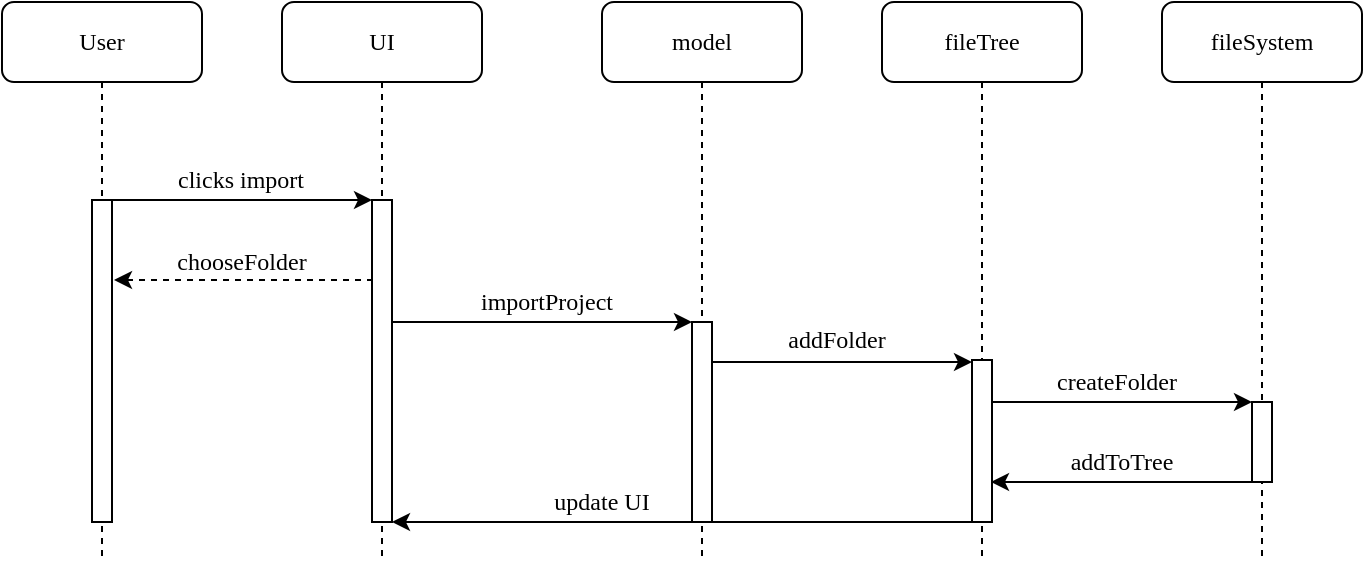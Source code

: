 <mxfile version="12.2.6" type="device" pages="1"><diagram name="Page-1" id="13e1069c-82ec-6db2-03f1-153e76fe0fe0"><mxGraphModel dx="1408" dy="794" grid="1" gridSize="10" guides="1" tooltips="1" connect="1" arrows="1" fold="1" page="1" pageScale="1" pageWidth="1100" pageHeight="850" background="#ffffff" math="0" shadow="0"><root><mxCell id="0"/><mxCell id="1" parent="0"/><mxCell id="7baba1c4bc27f4b0-2" value="UI" style="shape=umlLifeline;perimeter=lifelinePerimeter;whiteSpace=wrap;html=1;container=1;collapsible=0;recursiveResize=0;outlineConnect=0;rounded=1;shadow=0;comic=0;labelBackgroundColor=none;strokeWidth=1;fontFamily=Verdana;fontSize=12;align=center;" parent="1" vertex="1"><mxGeometry x="240" y="80" width="100" height="280" as="geometry"/></mxCell><mxCell id="7baba1c4bc27f4b0-10" value="" style="html=1;points=[];perimeter=orthogonalPerimeter;rounded=0;shadow=0;comic=0;labelBackgroundColor=none;strokeWidth=1;fontFamily=Verdana;fontSize=12;align=center;" parent="7baba1c4bc27f4b0-2" vertex="1"><mxGeometry x="45" y="99" width="10" height="161" as="geometry"/></mxCell><mxCell id="7baba1c4bc27f4b0-3" value="model" style="shape=umlLifeline;perimeter=lifelinePerimeter;whiteSpace=wrap;html=1;container=1;collapsible=0;recursiveResize=0;outlineConnect=0;rounded=1;shadow=0;comic=0;labelBackgroundColor=none;strokeWidth=1;fontFamily=Verdana;fontSize=12;align=center;" parent="1" vertex="1"><mxGeometry x="400" y="80" width="100" height="280" as="geometry"/></mxCell><mxCell id="dkv87I6U2EHGsVRynW-N-11" value="" style="html=1;points=[];perimeter=orthogonalPerimeter;rounded=0;shadow=0;comic=0;labelBackgroundColor=none;strokeWidth=1;fontFamily=Verdana;fontSize=12;align=center;" vertex="1" parent="7baba1c4bc27f4b0-3"><mxGeometry x="45" y="160" width="10" height="100" as="geometry"/></mxCell><mxCell id="7baba1c4bc27f4b0-4" value="fileTree" style="shape=umlLifeline;perimeter=lifelinePerimeter;whiteSpace=wrap;html=1;container=1;collapsible=0;recursiveResize=0;outlineConnect=0;rounded=1;shadow=0;comic=0;labelBackgroundColor=none;strokeWidth=1;fontFamily=Verdana;fontSize=12;align=center;" parent="1" vertex="1"><mxGeometry x="540" y="80" width="100" height="280" as="geometry"/></mxCell><mxCell id="dkv87I6U2EHGsVRynW-N-30" value="" style="html=1;points=[];perimeter=orthogonalPerimeter;rounded=0;shadow=0;comic=0;labelBackgroundColor=none;strokeWidth=1;fontFamily=Verdana;fontSize=12;align=center;" vertex="1" parent="7baba1c4bc27f4b0-4"><mxGeometry x="45" y="179" width="10" height="81" as="geometry"/></mxCell><mxCell id="7baba1c4bc27f4b0-5" value="fileSystem" style="shape=umlLifeline;perimeter=lifelinePerimeter;whiteSpace=wrap;html=1;container=1;collapsible=0;recursiveResize=0;outlineConnect=0;rounded=1;shadow=0;comic=0;labelBackgroundColor=none;strokeWidth=1;fontFamily=Verdana;fontSize=12;align=center;" parent="1" vertex="1"><mxGeometry x="680" y="80" width="100" height="280" as="geometry"/></mxCell><mxCell id="dkv87I6U2EHGsVRynW-N-31" value="" style="html=1;points=[];perimeter=orthogonalPerimeter;rounded=0;shadow=0;comic=0;labelBackgroundColor=none;strokeWidth=1;fontFamily=Verdana;fontSize=12;align=center;" vertex="1" parent="7baba1c4bc27f4b0-5"><mxGeometry x="45" y="200" width="10" height="40" as="geometry"/></mxCell><mxCell id="7baba1c4bc27f4b0-8" value="User" style="shape=umlLifeline;perimeter=lifelinePerimeter;whiteSpace=wrap;html=1;container=1;collapsible=0;recursiveResize=0;outlineConnect=0;rounded=1;shadow=0;comic=0;labelBackgroundColor=none;strokeWidth=1;fontFamily=Verdana;fontSize=12;align=center;" parent="1" vertex="1"><mxGeometry x="100" y="80" width="100" height="280" as="geometry"/></mxCell><mxCell id="7baba1c4bc27f4b0-9" value="" style="html=1;points=[];perimeter=orthogonalPerimeter;rounded=0;shadow=0;comic=0;labelBackgroundColor=none;strokeWidth=1;fontFamily=Verdana;fontSize=12;align=center;" parent="7baba1c4bc27f4b0-8" vertex="1"><mxGeometry x="45" y="99" width="10" height="161" as="geometry"/></mxCell><mxCell id="dkv87I6U2EHGsVRynW-N-9" value="" style="endArrow=classic;html=1;fontFamily=Verdana;" edge="1" parent="1" target="7baba1c4bc27f4b0-10"><mxGeometry width="50" height="50" relative="1" as="geometry"><mxPoint x="155" y="179" as="sourcePoint"/><mxPoint x="200" y="179" as="targetPoint"/></mxGeometry></mxCell><mxCell id="dkv87I6U2EHGsVRynW-N-10" value="clicks import" style="text;html=1;strokeColor=none;fillColor=none;align=center;verticalAlign=middle;whiteSpace=wrap;rounded=0;fontFamily=Verdana;" vertex="1" parent="1"><mxGeometry x="157" y="159" width="125" height="20" as="geometry"/></mxCell><mxCell id="dkv87I6U2EHGsVRynW-N-12" value="" style="endArrow=classic;html=1;fontFamily=Verdana;" edge="1" parent="1"><mxGeometry width="50" height="50" relative="1" as="geometry"><mxPoint x="295" y="240" as="sourcePoint"/><mxPoint x="445" y="240" as="targetPoint"/></mxGeometry></mxCell><mxCell id="dkv87I6U2EHGsVRynW-N-13" value="importProject" style="text;html=1;strokeColor=none;fillColor=none;align=center;verticalAlign=middle;whiteSpace=wrap;rounded=0;fontFamily=Verdana;" vertex="1" parent="1"><mxGeometry x="325" y="220" width="95" height="20" as="geometry"/></mxCell><mxCell id="dkv87I6U2EHGsVRynW-N-29" value="" style="endArrow=classic;html=1;fontFamily=Verdana;" edge="1" parent="1"><mxGeometry width="50" height="50" relative="1" as="geometry"><mxPoint x="455" y="260" as="sourcePoint"/><mxPoint x="585" y="260" as="targetPoint"/></mxGeometry></mxCell><mxCell id="dkv87I6U2EHGsVRynW-N-32" value="" style="endArrow=classic;html=1;fontFamily=Verdana;" edge="1" parent="1"><mxGeometry width="50" height="50" relative="1" as="geometry"><mxPoint x="595" y="280" as="sourcePoint"/><mxPoint x="725" y="280" as="targetPoint"/></mxGeometry></mxCell><mxCell id="dkv87I6U2EHGsVRynW-N-33" value="addFolder" style="text;html=1;strokeColor=none;fillColor=none;align=center;verticalAlign=middle;whiteSpace=wrap;rounded=0;fontFamily=Verdana;" vertex="1" parent="1"><mxGeometry x="470" y="239" width="95" height="20" as="geometry"/></mxCell><mxCell id="dkv87I6U2EHGsVRynW-N-36" value="createFolder" style="text;html=1;strokeColor=none;fillColor=none;align=center;verticalAlign=middle;whiteSpace=wrap;rounded=0;fontFamily=Verdana;" vertex="1" parent="1"><mxGeometry x="610" y="260" width="95" height="20" as="geometry"/></mxCell><mxCell id="dkv87I6U2EHGsVRynW-N-41" value="" style="endArrow=classic;html=1;fontFamily=Verdana;dashed=1;" edge="1" parent="1"><mxGeometry width="50" height="50" relative="1" as="geometry"><mxPoint x="285.5" y="219" as="sourcePoint"/><mxPoint x="156" y="219" as="targetPoint"/></mxGeometry></mxCell><mxCell id="dkv87I6U2EHGsVRynW-N-42" value="chooseFolder" style="text;html=1;strokeColor=none;fillColor=none;align=center;verticalAlign=middle;whiteSpace=wrap;rounded=0;fontFamily=Verdana;" vertex="1" parent="1"><mxGeometry x="175" y="200" width="90" height="20" as="geometry"/></mxCell><mxCell id="dkv87I6U2EHGsVRynW-N-43" value="" style="endArrow=classic;html=1;fontFamily=Verdana;" edge="1" parent="1"><mxGeometry width="50" height="50" relative="1" as="geometry"><mxPoint x="724.5" y="320" as="sourcePoint"/><mxPoint x="594.5" y="320" as="targetPoint"/></mxGeometry></mxCell><mxCell id="dkv87I6U2EHGsVRynW-N-44" value="" style="endArrow=classic;html=1;fontFamily=Verdana;" edge="1" parent="1"><mxGeometry width="50" height="50" relative="1" as="geometry"><mxPoint x="584.5" y="340" as="sourcePoint"/><mxPoint x="295" y="340" as="targetPoint"/></mxGeometry></mxCell><mxCell id="dkv87I6U2EHGsVRynW-N-45" value="&lt;div&gt;addToTree&lt;/div&gt;" style="text;html=1;strokeColor=none;fillColor=none;align=center;verticalAlign=middle;whiteSpace=wrap;rounded=0;fontFamily=Verdana;" vertex="1" parent="1"><mxGeometry x="625" y="300" width="70" height="20" as="geometry"/></mxCell><mxCell id="dkv87I6U2EHGsVRynW-N-46" value="update UI" style="text;html=1;strokeColor=none;fillColor=none;align=center;verticalAlign=middle;whiteSpace=wrap;rounded=0;fontFamily=Verdana;" vertex="1" parent="1"><mxGeometry x="365" y="320" width="70" height="20" as="geometry"/></mxCell></root></mxGraphModel></diagram></mxfile>